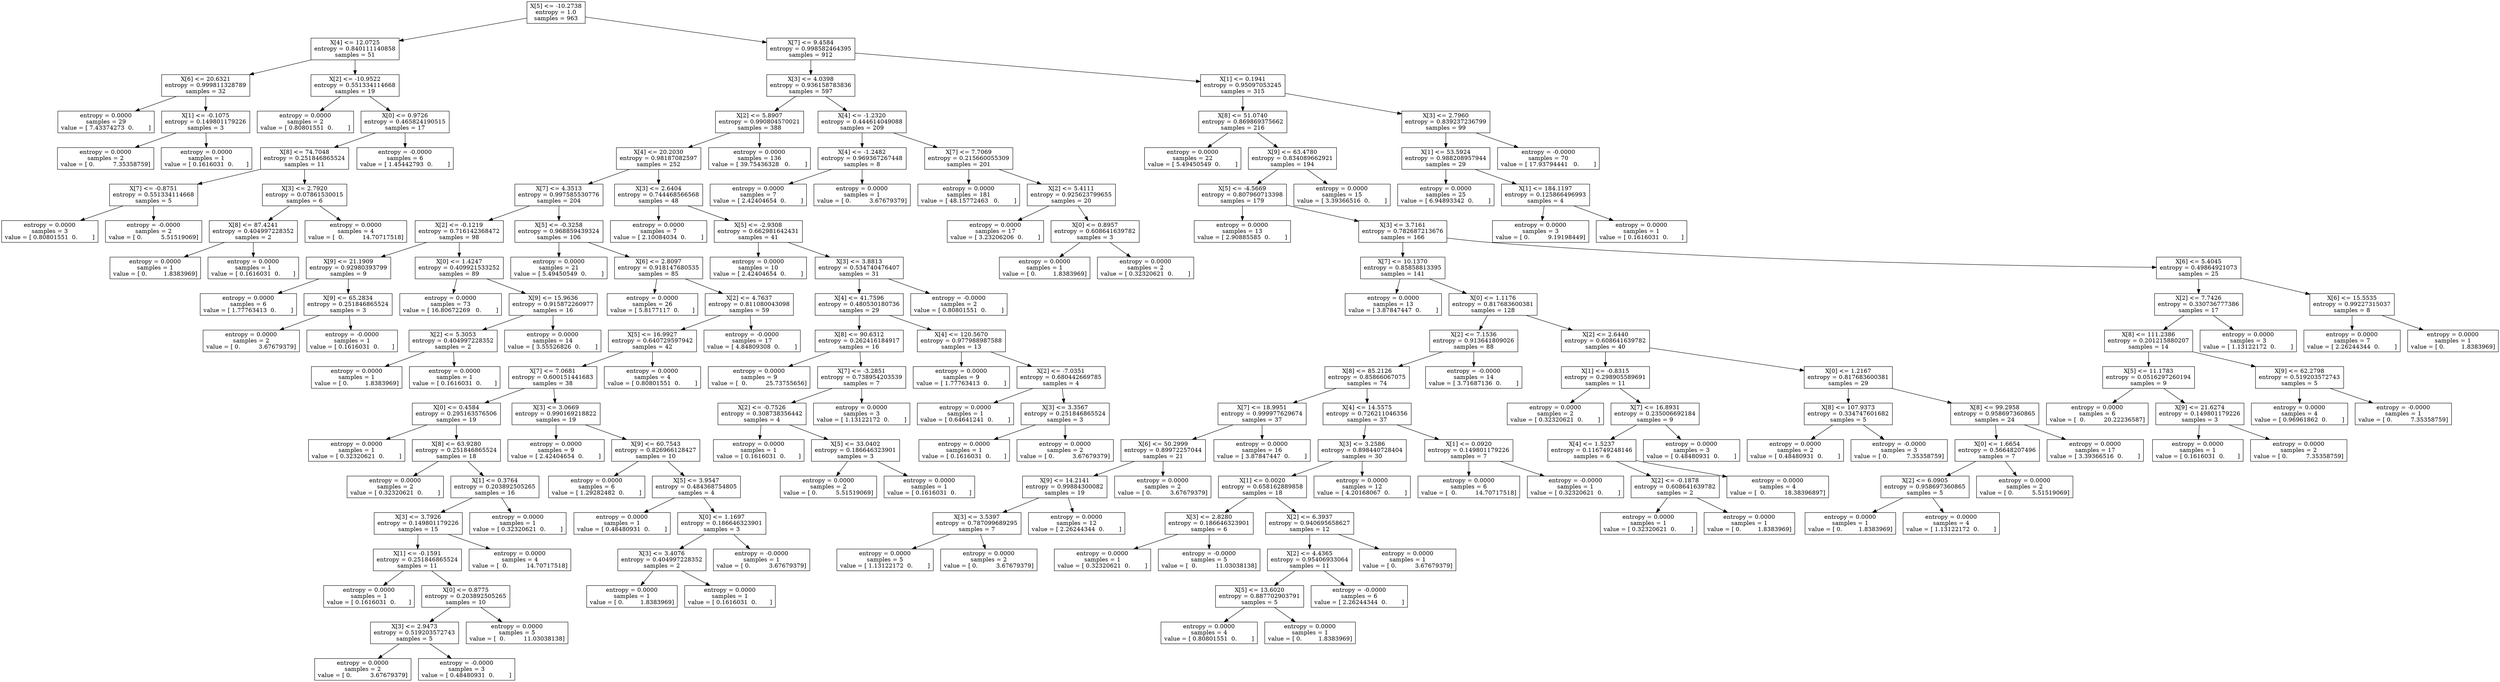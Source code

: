 digraph Tree {
0 [label="X[5] <= -10.2738\nentropy = 1.0\nsamples = 963", shape="box"] ;
1 [label="X[4] <= 12.0725\nentropy = 0.840111140858\nsamples = 51", shape="box"] ;
0 -> 1 ;
2 [label="X[6] <= 20.6321\nentropy = 0.999811328789\nsamples = 32", shape="box"] ;
1 -> 2 ;
3 [label="entropy = 0.0000\nsamples = 29\nvalue = [ 7.43374273  0.        ]", shape="box"] ;
2 -> 3 ;
4 [label="X[1] <= -0.1075\nentropy = 0.149801179226\nsamples = 3", shape="box"] ;
2 -> 4 ;
5 [label="entropy = 0.0000\nsamples = 2\nvalue = [ 0.          7.35358759]", shape="box"] ;
4 -> 5 ;
6 [label="entropy = 0.0000\nsamples = 1\nvalue = [ 0.1616031  0.       ]", shape="box"] ;
4 -> 6 ;
7 [label="X[2] <= -10.9522\nentropy = 0.551334114668\nsamples = 19", shape="box"] ;
1 -> 7 ;
8 [label="entropy = 0.0000\nsamples = 2\nvalue = [ 0.80801551  0.        ]", shape="box"] ;
7 -> 8 ;
9 [label="X[0] <= 0.9726\nentropy = 0.465824190515\nsamples = 17", shape="box"] ;
7 -> 9 ;
10 [label="X[8] <= 74.7048\nentropy = 0.251846865524\nsamples = 11", shape="box"] ;
9 -> 10 ;
11 [label="X[7] <= -0.8751\nentropy = 0.551334114668\nsamples = 5", shape="box"] ;
10 -> 11 ;
12 [label="entropy = 0.0000\nsamples = 3\nvalue = [ 0.80801551  0.        ]", shape="box"] ;
11 -> 12 ;
13 [label="entropy = -0.0000\nsamples = 2\nvalue = [ 0.          5.51519069]", shape="box"] ;
11 -> 13 ;
14 [label="X[3] <= 2.7920\nentropy = 0.07861530015\nsamples = 6", shape="box"] ;
10 -> 14 ;
15 [label="X[8] <= 87.4241\nentropy = 0.404997228352\nsamples = 2", shape="box"] ;
14 -> 15 ;
16 [label="entropy = 0.0000\nsamples = 1\nvalue = [ 0.         1.8383969]", shape="box"] ;
15 -> 16 ;
17 [label="entropy = 0.0000\nsamples = 1\nvalue = [ 0.1616031  0.       ]", shape="box"] ;
15 -> 17 ;
18 [label="entropy = 0.0000\nsamples = 4\nvalue = [  0.          14.70717518]", shape="box"] ;
14 -> 18 ;
19 [label="entropy = -0.0000\nsamples = 6\nvalue = [ 1.45442793  0.        ]", shape="box"] ;
9 -> 19 ;
20 [label="X[7] <= 9.4584\nentropy = 0.998582464395\nsamples = 912", shape="box"] ;
0 -> 20 ;
21 [label="X[3] <= 4.0398\nentropy = 0.936158783836\nsamples = 597", shape="box"] ;
20 -> 21 ;
22 [label="X[2] <= 5.8907\nentropy = 0.990804570021\nsamples = 388", shape="box"] ;
21 -> 22 ;
23 [label="X[4] <= 20.2030\nentropy = 0.98187082597\nsamples = 252", shape="box"] ;
22 -> 23 ;
24 [label="X[7] <= 4.3513\nentropy = 0.997585530776\nsamples = 204", shape="box"] ;
23 -> 24 ;
25 [label="X[2] <= -0.1219\nentropy = 0.716142368472\nsamples = 98", shape="box"] ;
24 -> 25 ;
26 [label="X[9] <= 21.1909\nentropy = 0.92980393799\nsamples = 9", shape="box"] ;
25 -> 26 ;
27 [label="entropy = 0.0000\nsamples = 6\nvalue = [ 1.77763413  0.        ]", shape="box"] ;
26 -> 27 ;
28 [label="X[9] <= 65.2834\nentropy = 0.251846865524\nsamples = 3", shape="box"] ;
26 -> 28 ;
29 [label="entropy = 0.0000\nsamples = 2\nvalue = [ 0.          3.67679379]", shape="box"] ;
28 -> 29 ;
30 [label="entropy = -0.0000\nsamples = 1\nvalue = [ 0.1616031  0.       ]", shape="box"] ;
28 -> 30 ;
31 [label="X[0] <= 1.4247\nentropy = 0.409921533252\nsamples = 89", shape="box"] ;
25 -> 31 ;
32 [label="entropy = 0.0000\nsamples = 73\nvalue = [ 16.80672269   0.        ]", shape="box"] ;
31 -> 32 ;
33 [label="X[9] <= 15.9636\nentropy = 0.915872260977\nsamples = 16", shape="box"] ;
31 -> 33 ;
34 [label="X[2] <= 5.3053\nentropy = 0.404997228352\nsamples = 2", shape="box"] ;
33 -> 34 ;
35 [label="entropy = 0.0000\nsamples = 1\nvalue = [ 0.         1.8383969]", shape="box"] ;
34 -> 35 ;
36 [label="entropy = 0.0000\nsamples = 1\nvalue = [ 0.1616031  0.       ]", shape="box"] ;
34 -> 36 ;
37 [label="entropy = 0.0000\nsamples = 14\nvalue = [ 3.55526826  0.        ]", shape="box"] ;
33 -> 37 ;
38 [label="X[5] <= -0.3258\nentropy = 0.968859439324\nsamples = 106", shape="box"] ;
24 -> 38 ;
39 [label="entropy = 0.0000\nsamples = 21\nvalue = [ 5.49450549  0.        ]", shape="box"] ;
38 -> 39 ;
40 [label="X[6] <= 2.8097\nentropy = 0.918147680535\nsamples = 85", shape="box"] ;
38 -> 40 ;
41 [label="entropy = 0.0000\nsamples = 26\nvalue = [ 5.8177117  0.       ]", shape="box"] ;
40 -> 41 ;
42 [label="X[2] <= 4.7637\nentropy = 0.811080043098\nsamples = 59", shape="box"] ;
40 -> 42 ;
43 [label="X[5] <= 16.9927\nentropy = 0.640729597942\nsamples = 42", shape="box"] ;
42 -> 43 ;
44 [label="X[7] <= 7.0681\nentropy = 0.600151441683\nsamples = 38", shape="box"] ;
43 -> 44 ;
45 [label="X[0] <= 0.4584\nentropy = 0.295163576506\nsamples = 19", shape="box"] ;
44 -> 45 ;
46 [label="entropy = 0.0000\nsamples = 1\nvalue = [ 0.32320621  0.        ]", shape="box"] ;
45 -> 46 ;
47 [label="X[8] <= 63.9280\nentropy = 0.251846865524\nsamples = 18", shape="box"] ;
45 -> 47 ;
48 [label="entropy = 0.0000\nsamples = 2\nvalue = [ 0.32320621  0.        ]", shape="box"] ;
47 -> 48 ;
49 [label="X[1] <= 0.3764\nentropy = 0.203892505265\nsamples = 16", shape="box"] ;
47 -> 49 ;
50 [label="X[3] <= 3.7926\nentropy = 0.149801179226\nsamples = 15", shape="box"] ;
49 -> 50 ;
51 [label="X[1] <= -0.1591\nentropy = 0.251846865524\nsamples = 11", shape="box"] ;
50 -> 51 ;
52 [label="entropy = 0.0000\nsamples = 1\nvalue = [ 0.1616031  0.       ]", shape="box"] ;
51 -> 52 ;
53 [label="X[0] <= 0.8775\nentropy = 0.203892505265\nsamples = 10", shape="box"] ;
51 -> 53 ;
54 [label="X[3] <= 2.9473\nentropy = 0.519203572743\nsamples = 5", shape="box"] ;
53 -> 54 ;
55 [label="entropy = 0.0000\nsamples = 2\nvalue = [ 0.          3.67679379]", shape="box"] ;
54 -> 55 ;
56 [label="entropy = -0.0000\nsamples = 3\nvalue = [ 0.48480931  0.        ]", shape="box"] ;
54 -> 56 ;
57 [label="entropy = 0.0000\nsamples = 5\nvalue = [  0.          11.03038138]", shape="box"] ;
53 -> 57 ;
58 [label="entropy = 0.0000\nsamples = 4\nvalue = [  0.          14.70717518]", shape="box"] ;
50 -> 58 ;
59 [label="entropy = 0.0000\nsamples = 1\nvalue = [ 0.32320621  0.        ]", shape="box"] ;
49 -> 59 ;
60 [label="X[3] <= 3.0669\nentropy = 0.990169218822\nsamples = 19", shape="box"] ;
44 -> 60 ;
61 [label="entropy = 0.0000\nsamples = 9\nvalue = [ 2.42404654  0.        ]", shape="box"] ;
60 -> 61 ;
62 [label="X[9] <= 60.7543\nentropy = 0.826966128427\nsamples = 10", shape="box"] ;
60 -> 62 ;
63 [label="entropy = 0.0000\nsamples = 6\nvalue = [ 1.29282482  0.        ]", shape="box"] ;
62 -> 63 ;
64 [label="X[5] <= 3.9547\nentropy = 0.484368754805\nsamples = 4", shape="box"] ;
62 -> 64 ;
65 [label="entropy = 0.0000\nsamples = 1\nvalue = [ 0.48480931  0.        ]", shape="box"] ;
64 -> 65 ;
66 [label="X[0] <= 1.1697\nentropy = 0.186646323901\nsamples = 3", shape="box"] ;
64 -> 66 ;
67 [label="X[3] <= 3.4076\nentropy = 0.404997228352\nsamples = 2", shape="box"] ;
66 -> 67 ;
68 [label="entropy = 0.0000\nsamples = 1\nvalue = [ 0.         1.8383969]", shape="box"] ;
67 -> 68 ;
69 [label="entropy = 0.0000\nsamples = 1\nvalue = [ 0.1616031  0.       ]", shape="box"] ;
67 -> 69 ;
70 [label="entropy = -0.0000\nsamples = 1\nvalue = [ 0.          3.67679379]", shape="box"] ;
66 -> 70 ;
71 [label="entropy = 0.0000\nsamples = 4\nvalue = [ 0.80801551  0.        ]", shape="box"] ;
43 -> 71 ;
72 [label="entropy = -0.0000\nsamples = 17\nvalue = [ 4.84809308  0.        ]", shape="box"] ;
42 -> 72 ;
73 [label="X[3] <= 2.6404\nentropy = 0.744468566568\nsamples = 48", shape="box"] ;
23 -> 73 ;
74 [label="entropy = 0.0000\nsamples = 7\nvalue = [ 2.10084034  0.        ]", shape="box"] ;
73 -> 74 ;
75 [label="X[5] <= -2.9308\nentropy = 0.662981642431\nsamples = 41", shape="box"] ;
73 -> 75 ;
76 [label="entropy = 0.0000\nsamples = 10\nvalue = [ 2.42404654  0.        ]", shape="box"] ;
75 -> 76 ;
77 [label="X[3] <= 3.8813\nentropy = 0.534740476407\nsamples = 31", shape="box"] ;
75 -> 77 ;
78 [label="X[4] <= 41.7596\nentropy = 0.480530180736\nsamples = 29", shape="box"] ;
77 -> 78 ;
79 [label="X[8] <= 90.6312\nentropy = 0.262416184917\nsamples = 16", shape="box"] ;
78 -> 79 ;
80 [label="entropy = 0.0000\nsamples = 9\nvalue = [  0.          25.73755656]", shape="box"] ;
79 -> 80 ;
81 [label="X[7] <= -3.2851\nentropy = 0.738954203539\nsamples = 7", shape="box"] ;
79 -> 81 ;
82 [label="X[2] <= -0.7526\nentropy = 0.308738356442\nsamples = 4", shape="box"] ;
81 -> 82 ;
83 [label="entropy = 0.0000\nsamples = 1\nvalue = [ 0.1616031  0.       ]", shape="box"] ;
82 -> 83 ;
84 [label="X[5] <= 33.0402\nentropy = 0.186646323901\nsamples = 3", shape="box"] ;
82 -> 84 ;
85 [label="entropy = 0.0000\nsamples = 2\nvalue = [ 0.          5.51519069]", shape="box"] ;
84 -> 85 ;
86 [label="entropy = 0.0000\nsamples = 1\nvalue = [ 0.1616031  0.       ]", shape="box"] ;
84 -> 86 ;
87 [label="entropy = 0.0000\nsamples = 3\nvalue = [ 1.13122172  0.        ]", shape="box"] ;
81 -> 87 ;
88 [label="X[4] <= 120.5670\nentropy = 0.977988987588\nsamples = 13", shape="box"] ;
78 -> 88 ;
89 [label="entropy = 0.0000\nsamples = 9\nvalue = [ 1.77763413  0.        ]", shape="box"] ;
88 -> 89 ;
90 [label="X[2] <= -7.0351\nentropy = 0.680442669785\nsamples = 4", shape="box"] ;
88 -> 90 ;
91 [label="entropy = 0.0000\nsamples = 1\nvalue = [ 0.64641241  0.        ]", shape="box"] ;
90 -> 91 ;
92 [label="X[3] <= 3.3567\nentropy = 0.251846865524\nsamples = 3", shape="box"] ;
90 -> 92 ;
93 [label="entropy = 0.0000\nsamples = 1\nvalue = [ 0.1616031  0.       ]", shape="box"] ;
92 -> 93 ;
94 [label="entropy = 0.0000\nsamples = 2\nvalue = [ 0.          3.67679379]", shape="box"] ;
92 -> 94 ;
95 [label="entropy = -0.0000\nsamples = 2\nvalue = [ 0.80801551  0.        ]", shape="box"] ;
77 -> 95 ;
96 [label="entropy = 0.0000\nsamples = 136\nvalue = [ 39.75436328   0.        ]", shape="box"] ;
22 -> 96 ;
97 [label="X[4] <= -1.2320\nentropy = 0.444614049088\nsamples = 209", shape="box"] ;
21 -> 97 ;
98 [label="X[4] <= -1.2482\nentropy = 0.969367267448\nsamples = 8", shape="box"] ;
97 -> 98 ;
99 [label="entropy = 0.0000\nsamples = 7\nvalue = [ 2.42404654  0.        ]", shape="box"] ;
98 -> 99 ;
100 [label="entropy = 0.0000\nsamples = 1\nvalue = [ 0.          3.67679379]", shape="box"] ;
98 -> 100 ;
101 [label="X[7] <= 7.7069\nentropy = 0.215660055309\nsamples = 201", shape="box"] ;
97 -> 101 ;
102 [label="entropy = 0.0000\nsamples = 181\nvalue = [ 48.15772463   0.        ]", shape="box"] ;
101 -> 102 ;
103 [label="X[2] <= 5.4111\nentropy = 0.925623799655\nsamples = 20", shape="box"] ;
101 -> 103 ;
104 [label="entropy = 0.0000\nsamples = 17\nvalue = [ 3.23206206  0.        ]", shape="box"] ;
103 -> 104 ;
105 [label="X[0] <= 0.8957\nentropy = 0.608641639782\nsamples = 3", shape="box"] ;
103 -> 105 ;
106 [label="entropy = 0.0000\nsamples = 1\nvalue = [ 0.         1.8383969]", shape="box"] ;
105 -> 106 ;
107 [label="entropy = 0.0000\nsamples = 2\nvalue = [ 0.32320621  0.        ]", shape="box"] ;
105 -> 107 ;
108 [label="X[1] <= 0.1941\nentropy = 0.95097053245\nsamples = 315", shape="box"] ;
20 -> 108 ;
109 [label="X[8] <= 51.0740\nentropy = 0.869869375662\nsamples = 216", shape="box"] ;
108 -> 109 ;
110 [label="entropy = 0.0000\nsamples = 22\nvalue = [ 5.49450549  0.        ]", shape="box"] ;
109 -> 110 ;
111 [label="X[9] <= 63.4780\nentropy = 0.834089662921\nsamples = 194", shape="box"] ;
109 -> 111 ;
112 [label="X[5] <= -4.5669\nentropy = 0.807960713398\nsamples = 179", shape="box"] ;
111 -> 112 ;
113 [label="entropy = 0.0000\nsamples = 13\nvalue = [ 2.90885585  0.        ]", shape="box"] ;
112 -> 113 ;
114 [label="X[3] <= 3.7161\nentropy = 0.782687213676\nsamples = 166", shape="box"] ;
112 -> 114 ;
115 [label="X[7] <= 10.1370\nentropy = 0.85858813395\nsamples = 141", shape="box"] ;
114 -> 115 ;
116 [label="entropy = 0.0000\nsamples = 13\nvalue = [ 3.87847447  0.        ]", shape="box"] ;
115 -> 116 ;
117 [label="X[0] <= 1.1176\nentropy = 0.817683600381\nsamples = 128", shape="box"] ;
115 -> 117 ;
118 [label="X[2] <= 7.1536\nentropy = 0.913641809026\nsamples = 88", shape="box"] ;
117 -> 118 ;
119 [label="X[8] <= 85.2126\nentropy = 0.85866067075\nsamples = 74", shape="box"] ;
118 -> 119 ;
120 [label="X[7] <= 18.9951\nentropy = 0.999977629674\nsamples = 37", shape="box"] ;
119 -> 120 ;
121 [label="X[6] <= 50.2999\nentropy = 0.89972257044\nsamples = 21", shape="box"] ;
120 -> 121 ;
122 [label="X[9] <= 14.2141\nentropy = 0.99884300082\nsamples = 19", shape="box"] ;
121 -> 122 ;
123 [label="X[3] <= 3.5397\nentropy = 0.787099689295\nsamples = 7", shape="box"] ;
122 -> 123 ;
124 [label="entropy = 0.0000\nsamples = 5\nvalue = [ 1.13122172  0.        ]", shape="box"] ;
123 -> 124 ;
125 [label="entropy = 0.0000\nsamples = 2\nvalue = [ 0.          3.67679379]", shape="box"] ;
123 -> 125 ;
126 [label="entropy = 0.0000\nsamples = 12\nvalue = [ 2.26244344  0.        ]", shape="box"] ;
122 -> 126 ;
127 [label="entropy = 0.0000\nsamples = 2\nvalue = [ 0.          3.67679379]", shape="box"] ;
121 -> 127 ;
128 [label="entropy = 0.0000\nsamples = 16\nvalue = [ 3.87847447  0.        ]", shape="box"] ;
120 -> 128 ;
129 [label="X[4] <= 14.5575\nentropy = 0.726211046356\nsamples = 37", shape="box"] ;
119 -> 129 ;
130 [label="X[3] <= 3.2586\nentropy = 0.898440728404\nsamples = 30", shape="box"] ;
129 -> 130 ;
131 [label="X[1] <= 0.0020\nentropy = 0.658162889858\nsamples = 18", shape="box"] ;
130 -> 131 ;
132 [label="X[3] <= 2.8280\nentropy = 0.186646323901\nsamples = 6", shape="box"] ;
131 -> 132 ;
133 [label="entropy = 0.0000\nsamples = 1\nvalue = [ 0.32320621  0.        ]", shape="box"] ;
132 -> 133 ;
134 [label="entropy = -0.0000\nsamples = 5\nvalue = [  0.          11.03038138]", shape="box"] ;
132 -> 134 ;
135 [label="X[2] <= 6.3937\nentropy = 0.940695658627\nsamples = 12", shape="box"] ;
131 -> 135 ;
136 [label="X[2] <= 4.4365\nentropy = 0.95406933064\nsamples = 11", shape="box"] ;
135 -> 136 ;
137 [label="X[5] <= 13.6020\nentropy = 0.887702903791\nsamples = 5", shape="box"] ;
136 -> 137 ;
138 [label="entropy = 0.0000\nsamples = 4\nvalue = [ 0.80801551  0.        ]", shape="box"] ;
137 -> 138 ;
139 [label="entropy = 0.0000\nsamples = 1\nvalue = [ 0.         1.8383969]", shape="box"] ;
137 -> 139 ;
140 [label="entropy = -0.0000\nsamples = 6\nvalue = [ 2.26244344  0.        ]", shape="box"] ;
136 -> 140 ;
141 [label="entropy = 0.0000\nsamples = 1\nvalue = [ 0.          3.67679379]", shape="box"] ;
135 -> 141 ;
142 [label="entropy = 0.0000\nsamples = 12\nvalue = [ 4.20168067  0.        ]", shape="box"] ;
130 -> 142 ;
143 [label="X[1] <= 0.0920\nentropy = 0.149801179226\nsamples = 7", shape="box"] ;
129 -> 143 ;
144 [label="entropy = 0.0000\nsamples = 6\nvalue = [  0.          14.70717518]", shape="box"] ;
143 -> 144 ;
145 [label="entropy = -0.0000\nsamples = 1\nvalue = [ 0.32320621  0.        ]", shape="box"] ;
143 -> 145 ;
146 [label="entropy = -0.0000\nsamples = 14\nvalue = [ 3.71687136  0.        ]", shape="box"] ;
118 -> 146 ;
147 [label="X[2] <= 2.6440\nentropy = 0.608641639782\nsamples = 40", shape="box"] ;
117 -> 147 ;
148 [label="X[1] <= -0.8315\nentropy = 0.298905589691\nsamples = 11", shape="box"] ;
147 -> 148 ;
149 [label="entropy = 0.0000\nsamples = 2\nvalue = [ 0.32320621  0.        ]", shape="box"] ;
148 -> 149 ;
150 [label="X[7] <= 16.8931\nentropy = 0.235006692184\nsamples = 9", shape="box"] ;
148 -> 150 ;
151 [label="X[4] <= 1.5237\nentropy = 0.116749248146\nsamples = 6", shape="box"] ;
150 -> 151 ;
152 [label="X[2] <= -0.1878\nentropy = 0.608641639782\nsamples = 2", shape="box"] ;
151 -> 152 ;
153 [label="entropy = 0.0000\nsamples = 1\nvalue = [ 0.32320621  0.        ]", shape="box"] ;
152 -> 153 ;
154 [label="entropy = 0.0000\nsamples = 1\nvalue = [ 0.         1.8383969]", shape="box"] ;
152 -> 154 ;
155 [label="entropy = 0.0000\nsamples = 4\nvalue = [  0.          18.38396897]", shape="box"] ;
151 -> 155 ;
156 [label="entropy = 0.0000\nsamples = 3\nvalue = [ 0.48480931  0.        ]", shape="box"] ;
150 -> 156 ;
157 [label="X[0] <= 1.2167\nentropy = 0.817683600381\nsamples = 29", shape="box"] ;
147 -> 157 ;
158 [label="X[8] <= 107.9373\nentropy = 0.334747601682\nsamples = 5", shape="box"] ;
157 -> 158 ;
159 [label="entropy = 0.0000\nsamples = 2\nvalue = [ 0.48480931  0.        ]", shape="box"] ;
158 -> 159 ;
160 [label="entropy = -0.0000\nsamples = 3\nvalue = [ 0.          7.35358759]", shape="box"] ;
158 -> 160 ;
161 [label="X[8] <= 99.2958\nentropy = 0.958697360865\nsamples = 24", shape="box"] ;
157 -> 161 ;
162 [label="X[0] <= 1.6654\nentropy = 0.56648207496\nsamples = 7", shape="box"] ;
161 -> 162 ;
163 [label="X[2] <= 6.0905\nentropy = 0.958697360865\nsamples = 5", shape="box"] ;
162 -> 163 ;
164 [label="entropy = 0.0000\nsamples = 1\nvalue = [ 0.         1.8383969]", shape="box"] ;
163 -> 164 ;
165 [label="entropy = 0.0000\nsamples = 4\nvalue = [ 1.13122172  0.        ]", shape="box"] ;
163 -> 165 ;
166 [label="entropy = 0.0000\nsamples = 2\nvalue = [ 0.          5.51519069]", shape="box"] ;
162 -> 166 ;
167 [label="entropy = 0.0000\nsamples = 17\nvalue = [ 3.39366516  0.        ]", shape="box"] ;
161 -> 167 ;
168 [label="X[6] <= 5.4045\nentropy = 0.49864921073\nsamples = 25", shape="box"] ;
114 -> 168 ;
169 [label="X[2] <= 7.7426\nentropy = 0.330736777386\nsamples = 17", shape="box"] ;
168 -> 169 ;
170 [label="X[8] <= 111.2386\nentropy = 0.201215880207\nsamples = 14", shape="box"] ;
169 -> 170 ;
171 [label="X[5] <= 11.1783\nentropy = 0.0516297260194\nsamples = 9", shape="box"] ;
170 -> 171 ;
172 [label="entropy = 0.0000\nsamples = 6\nvalue = [  0.          20.22236587]", shape="box"] ;
171 -> 172 ;
173 [label="X[9] <= 21.6274\nentropy = 0.149801179226\nsamples = 3", shape="box"] ;
171 -> 173 ;
174 [label="entropy = 0.0000\nsamples = 1\nvalue = [ 0.1616031  0.       ]", shape="box"] ;
173 -> 174 ;
175 [label="entropy = 0.0000\nsamples = 2\nvalue = [ 0.          7.35358759]", shape="box"] ;
173 -> 175 ;
176 [label="X[9] <= 62.2798\nentropy = 0.519203572743\nsamples = 5", shape="box"] ;
170 -> 176 ;
177 [label="entropy = 0.0000\nsamples = 4\nvalue = [ 0.96961862  0.        ]", shape="box"] ;
176 -> 177 ;
178 [label="entropy = -0.0000\nsamples = 1\nvalue = [ 0.          7.35358759]", shape="box"] ;
176 -> 178 ;
179 [label="entropy = 0.0000\nsamples = 3\nvalue = [ 1.13122172  0.        ]", shape="box"] ;
169 -> 179 ;
180 [label="X[6] <= 15.5535\nentropy = 0.99227315037\nsamples = 8", shape="box"] ;
168 -> 180 ;
181 [label="entropy = 0.0000\nsamples = 7\nvalue = [ 2.26244344  0.        ]", shape="box"] ;
180 -> 181 ;
182 [label="entropy = 0.0000\nsamples = 1\nvalue = [ 0.         1.8383969]", shape="box"] ;
180 -> 182 ;
183 [label="entropy = 0.0000\nsamples = 15\nvalue = [ 3.39366516  0.        ]", shape="box"] ;
111 -> 183 ;
184 [label="X[3] <= 2.7960\nentropy = 0.839237236799\nsamples = 99", shape="box"] ;
108 -> 184 ;
185 [label="X[1] <= 53.5924\nentropy = 0.988208957944\nsamples = 29", shape="box"] ;
184 -> 185 ;
186 [label="entropy = 0.0000\nsamples = 25\nvalue = [ 6.94893342  0.        ]", shape="box"] ;
185 -> 186 ;
187 [label="X[1] <= 184.1197\nentropy = 0.125866496993\nsamples = 4", shape="box"] ;
185 -> 187 ;
188 [label="entropy = 0.0000\nsamples = 3\nvalue = [ 0.          9.19198449]", shape="box"] ;
187 -> 188 ;
189 [label="entropy = 0.0000\nsamples = 1\nvalue = [ 0.1616031  0.       ]", shape="box"] ;
187 -> 189 ;
190 [label="entropy = -0.0000\nsamples = 70\nvalue = [ 17.93794441   0.        ]", shape="box"] ;
184 -> 190 ;
}